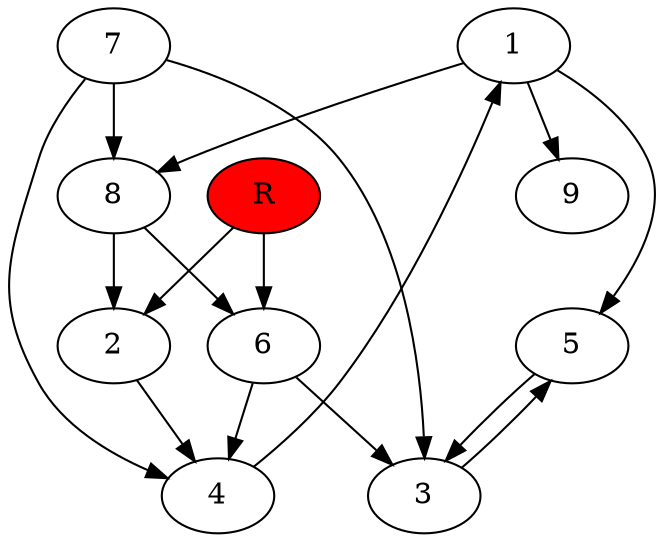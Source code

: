 digraph prb22864 {
	1
	2
	3
	4
	5
	6
	7
	8
	R [fillcolor="#ff0000" style=filled]
	1 -> 5
	1 -> 8
	1 -> 9
	2 -> 4
	3 -> 5
	4 -> 1
	5 -> 3
	6 -> 3
	6 -> 4
	7 -> 3
	7 -> 4
	7 -> 8
	8 -> 2
	8 -> 6
	R -> 2
	R -> 6
}

